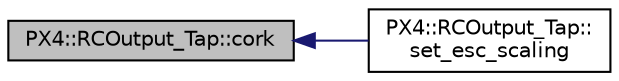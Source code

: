 digraph "PX4::RCOutput_Tap::cork"
{
 // INTERACTIVE_SVG=YES
  edge [fontname="Helvetica",fontsize="10",labelfontname="Helvetica",labelfontsize="10"];
  node [fontname="Helvetica",fontsize="10",shape=record];
  rankdir="LR";
  Node1 [label="PX4::RCOutput_Tap::cork",height=0.2,width=0.4,color="black", fillcolor="grey75", style="filled", fontcolor="black"];
  Node1 -> Node2 [dir="back",color="midnightblue",fontsize="10",style="solid",fontname="Helvetica"];
  Node2 [label="PX4::RCOutput_Tap::\lset_esc_scaling",height=0.2,width=0.4,color="black", fillcolor="white", style="filled",URL="$classPX4_1_1RCOutput__Tap.html#a6f19e298b3ee54b4bf62c7d0ee23646e"];
}
